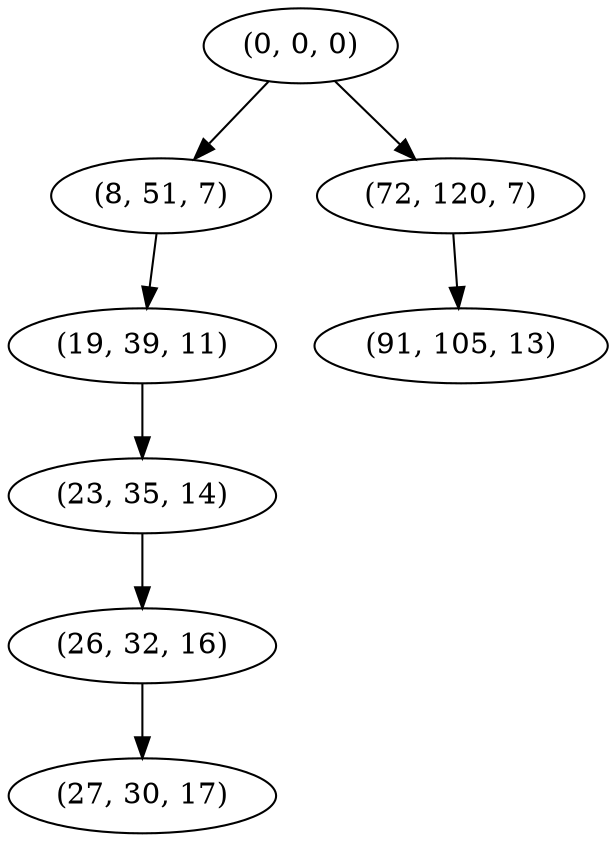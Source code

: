 digraph tree {
    "(0, 0, 0)";
    "(8, 51, 7)";
    "(19, 39, 11)";
    "(23, 35, 14)";
    "(26, 32, 16)";
    "(27, 30, 17)";
    "(72, 120, 7)";
    "(91, 105, 13)";
    "(0, 0, 0)" -> "(8, 51, 7)";
    "(0, 0, 0)" -> "(72, 120, 7)";
    "(8, 51, 7)" -> "(19, 39, 11)";
    "(19, 39, 11)" -> "(23, 35, 14)";
    "(23, 35, 14)" -> "(26, 32, 16)";
    "(26, 32, 16)" -> "(27, 30, 17)";
    "(72, 120, 7)" -> "(91, 105, 13)";
}
